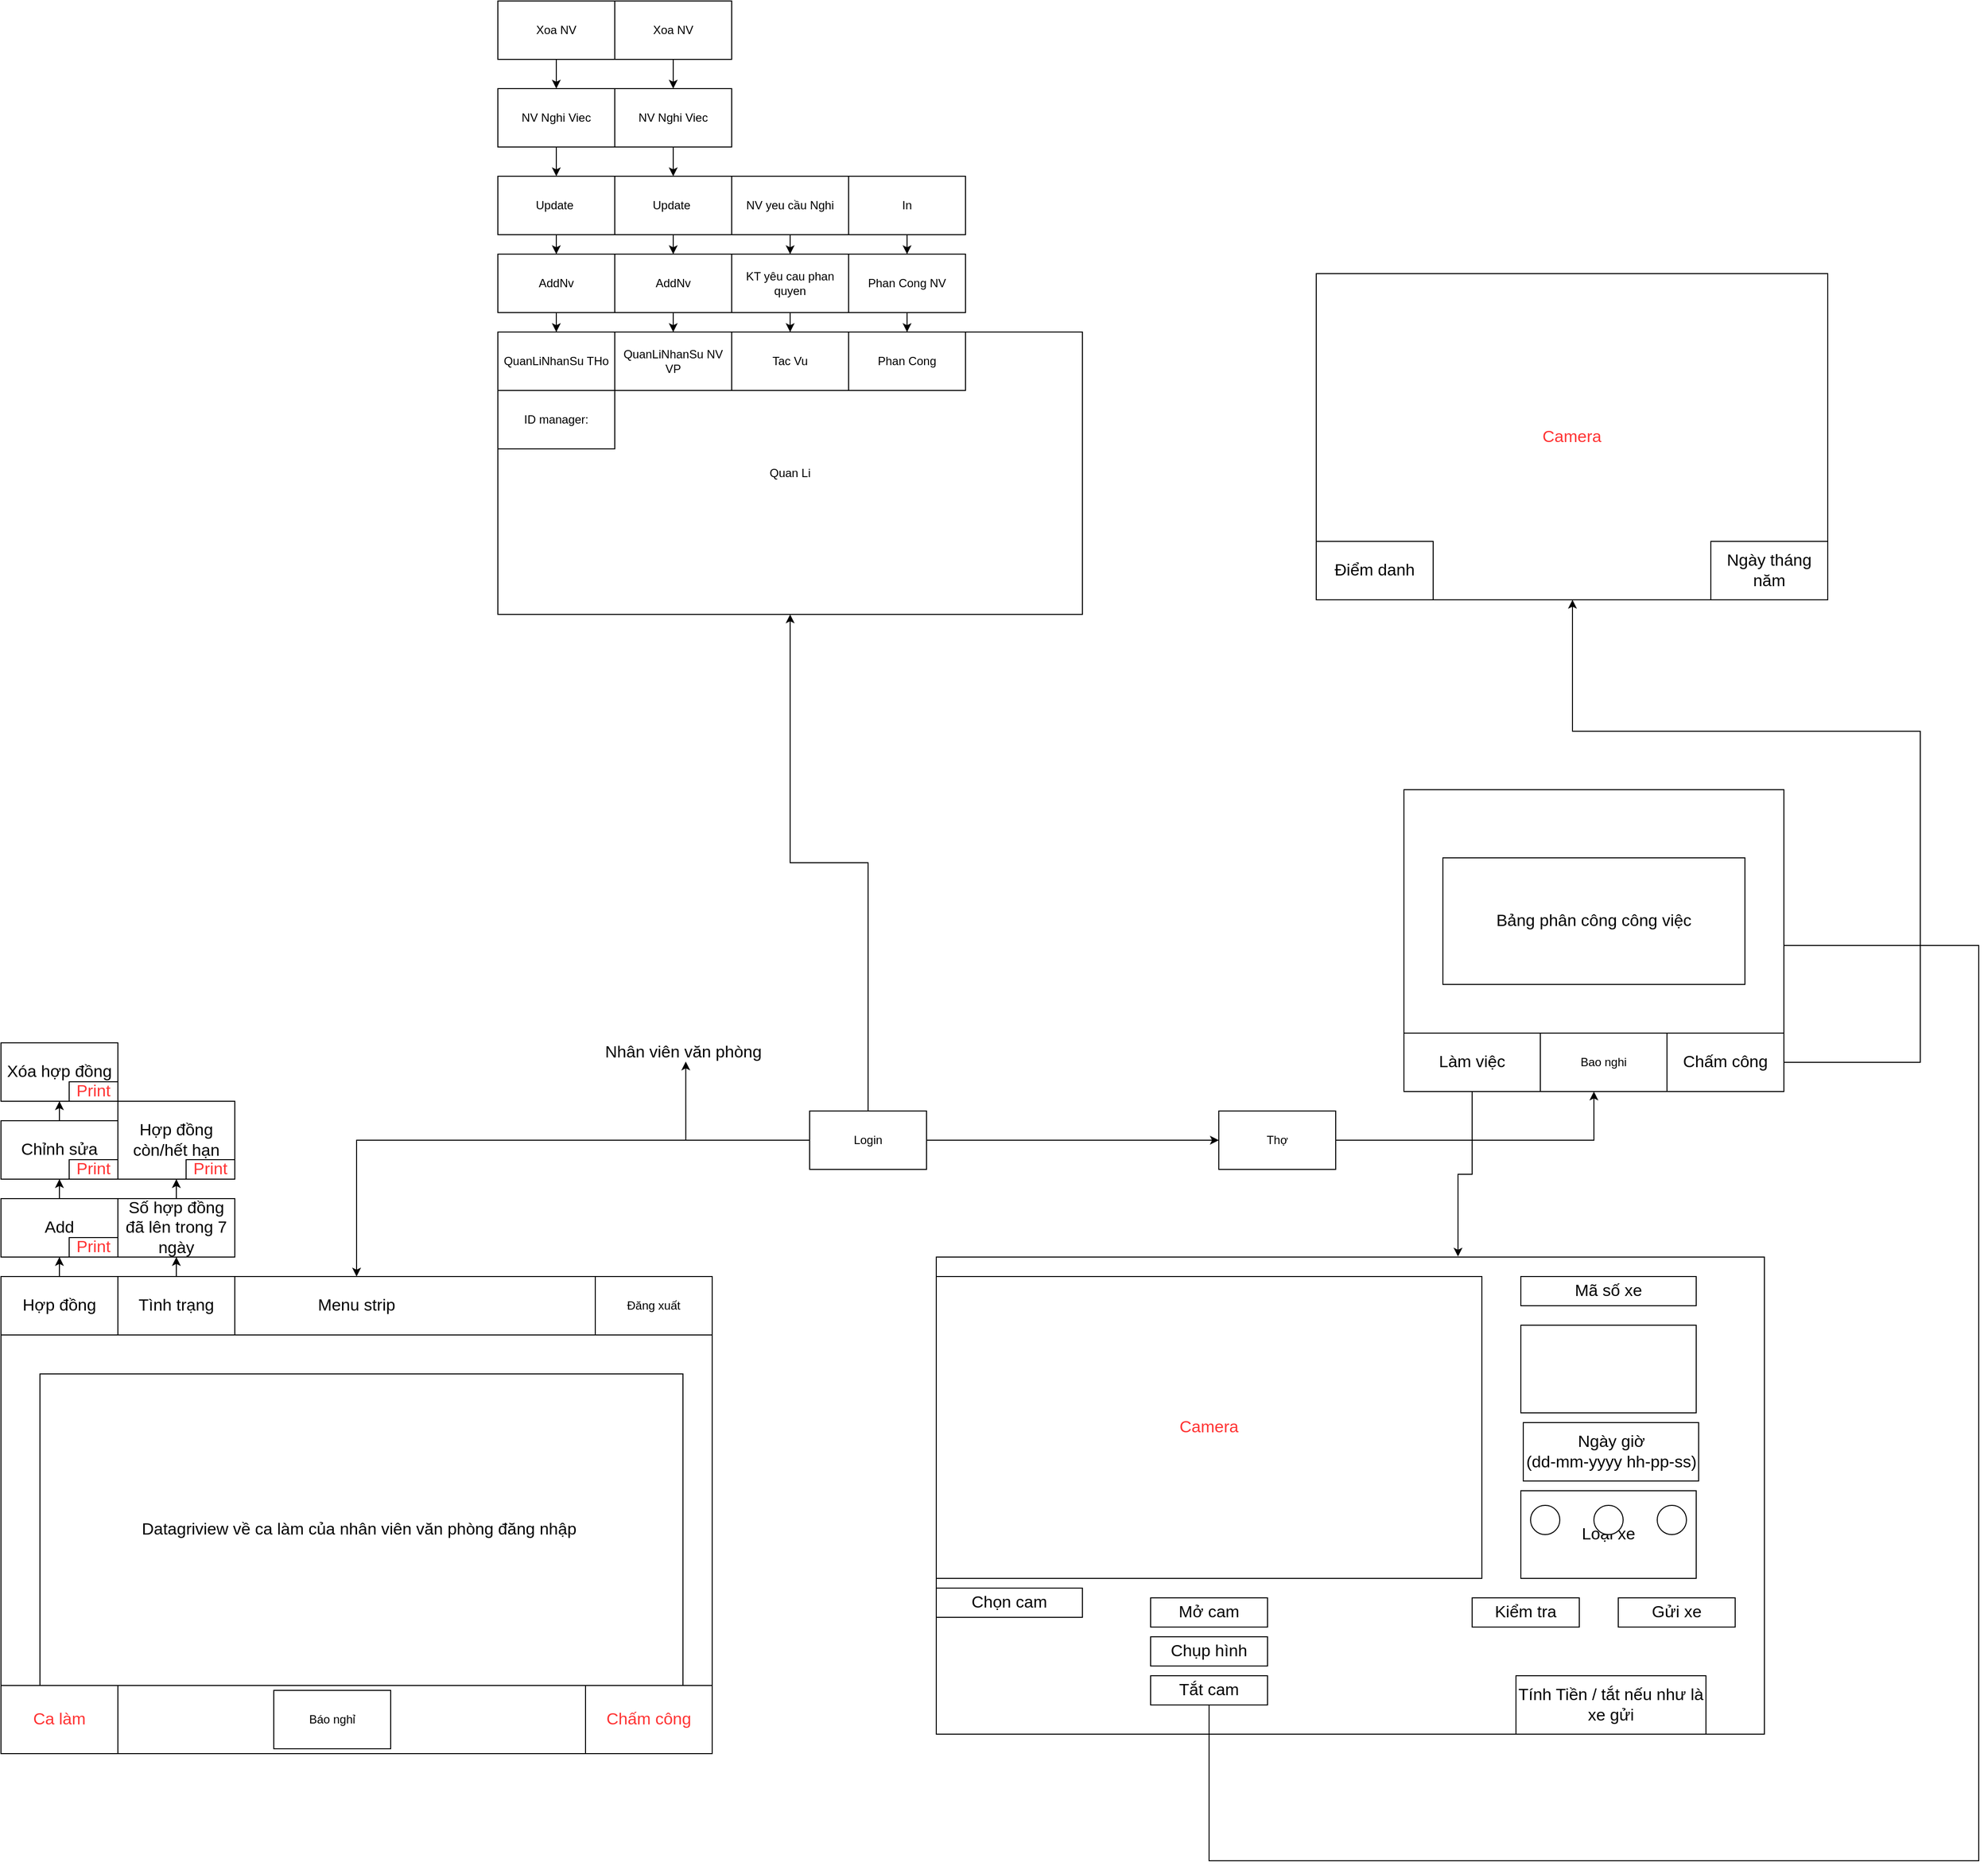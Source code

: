 <mxfile version="13.9.9" type="device"><diagram id="cZaAm-L3L8jquARNV6ch" name="Page-1"><mxGraphModel dx="980" dy="1661" grid="1" gridSize="10" guides="1" tooltips="1" connect="1" arrows="1" fold="1" page="1" pageScale="1" pageWidth="850" pageHeight="1100" math="0" shadow="0"><root><mxCell id="0"/><mxCell id="1" parent="0"/><mxCell id="08QIauzWuRcyj7Z-gWm9-30" value="" style="rounded=0;whiteSpace=wrap;html=1;" parent="1" vertex="1"><mxGeometry x="1000" y="230" width="850" height="490" as="geometry"/></mxCell><mxCell id="08QIauzWuRcyj7Z-gWm9-41" value="Loại xe" style="rounded=0;whiteSpace=wrap;html=1;fontSize=17;fontColor=#000000;" parent="1" vertex="1"><mxGeometry x="1600" y="470" width="180" height="90" as="geometry"/></mxCell><mxCell id="08QIauzWuRcyj7Z-gWm9-4" value="" style="edgeStyle=orthogonalEdgeStyle;rounded=0;orthogonalLoop=1;jettySize=auto;html=1;fontSize=17;entryX=0.516;entryY=0.96;entryDx=0;entryDy=0;entryPerimeter=0;" parent="1" source="08QIauzWuRcyj7Z-gWm9-1" target="08QIauzWuRcyj7Z-gWm9-2" edge="1"><mxGeometry relative="1" as="geometry"><mxPoint x="630" y="100" as="targetPoint"/></mxGeometry></mxCell><mxCell id="08QIauzWuRcyj7Z-gWm9-16" value="" style="edgeStyle=orthogonalEdgeStyle;rounded=0;orthogonalLoop=1;jettySize=auto;html=1;fontSize=17;" parent="1" source="08QIauzWuRcyj7Z-gWm9-1" target="08QIauzWuRcyj7Z-gWm9-7" edge="1"><mxGeometry relative="1" as="geometry"/></mxCell><mxCell id="08QIauzWuRcyj7Z-gWm9-29" value="" style="edgeStyle=orthogonalEdgeStyle;rounded=0;orthogonalLoop=1;jettySize=auto;html=1;fontSize=17;fontColor=#FF3333;" parent="1" source="08QIauzWuRcyj7Z-gWm9-1" target="08QIauzWuRcyj7Z-gWm9-28" edge="1"><mxGeometry relative="1" as="geometry"/></mxCell><mxCell id="-BP0p1ShiLAiLiZOJyuB-37" style="edgeStyle=orthogonalEdgeStyle;rounded=0;orthogonalLoop=1;jettySize=auto;html=1;" edge="1" parent="1" source="08QIauzWuRcyj7Z-gWm9-1" target="PUvTp5kTqjeFMIKjsh7H-2"><mxGeometry relative="1" as="geometry"/></mxCell><mxCell id="08QIauzWuRcyj7Z-gWm9-1" value="Login&lt;br&gt;" style="rounded=0;whiteSpace=wrap;html=1;" parent="1" vertex="1"><mxGeometry x="870" y="80" width="120" height="60" as="geometry"/></mxCell><mxCell id="08QIauzWuRcyj7Z-gWm9-2" value="&lt;font style=&quot;font-size: 17px&quot;&gt;Nhân viên văn phòng&lt;/font&gt;" style="text;html=1;align=center;verticalAlign=middle;resizable=0;points=[];autosize=1;strokeColor=none;fillColor=none;" parent="1" vertex="1"><mxGeometry x="650" y="10" width="180" height="20" as="geometry"/></mxCell><mxCell id="08QIauzWuRcyj7Z-gWm9-3" value="" style="rounded=0;whiteSpace=wrap;html=1;fontSize=17;" parent="1" vertex="1"><mxGeometry x="40" y="250" width="730" height="490" as="geometry"/></mxCell><mxCell id="08QIauzWuRcyj7Z-gWm9-7" value="Menu strip" style="rounded=0;whiteSpace=wrap;html=1;fontSize=17;" parent="1" vertex="1"><mxGeometry x="40" y="250" width="730" height="60" as="geometry"/></mxCell><mxCell id="08QIauzWuRcyj7Z-gWm9-8" value="Datagriview về ca làm của nhân viên văn phòng đăng nhập&amp;nbsp;" style="rounded=0;whiteSpace=wrap;html=1;fontSize=17;" parent="1" vertex="1"><mxGeometry x="80" y="350" width="660" height="320" as="geometry"/></mxCell><mxCell id="08QIauzWuRcyj7Z-gWm9-11" value="" style="edgeStyle=orthogonalEdgeStyle;rounded=0;orthogonalLoop=1;jettySize=auto;html=1;fontSize=17;" parent="1" source="08QIauzWuRcyj7Z-gWm9-9" target="08QIauzWuRcyj7Z-gWm9-10" edge="1"><mxGeometry relative="1" as="geometry"/></mxCell><mxCell id="08QIauzWuRcyj7Z-gWm9-9" value="Hợp đồng" style="rounded=0;whiteSpace=wrap;html=1;fontSize=17;" parent="1" vertex="1"><mxGeometry x="40" y="250" width="120" height="60" as="geometry"/></mxCell><mxCell id="08QIauzWuRcyj7Z-gWm9-13" value="" style="edgeStyle=orthogonalEdgeStyle;rounded=0;orthogonalLoop=1;jettySize=auto;html=1;fontSize=17;" parent="1" source="08QIauzWuRcyj7Z-gWm9-10" target="08QIauzWuRcyj7Z-gWm9-12" edge="1"><mxGeometry relative="1" as="geometry"/></mxCell><mxCell id="08QIauzWuRcyj7Z-gWm9-10" value="Add" style="rounded=0;whiteSpace=wrap;html=1;fontSize=17;" parent="1" vertex="1"><mxGeometry x="40" y="170" width="120" height="60" as="geometry"/></mxCell><mxCell id="08QIauzWuRcyj7Z-gWm9-15" value="" style="edgeStyle=orthogonalEdgeStyle;rounded=0;orthogonalLoop=1;jettySize=auto;html=1;fontSize=17;" parent="1" source="08QIauzWuRcyj7Z-gWm9-12" target="08QIauzWuRcyj7Z-gWm9-14" edge="1"><mxGeometry relative="1" as="geometry"/></mxCell><mxCell id="08QIauzWuRcyj7Z-gWm9-12" value="Chỉnh sửa" style="rounded=0;whiteSpace=wrap;html=1;fontSize=17;" parent="1" vertex="1"><mxGeometry x="40" y="90" width="120" height="60" as="geometry"/></mxCell><mxCell id="08QIauzWuRcyj7Z-gWm9-14" value="Xóa hợp đồng" style="rounded=0;whiteSpace=wrap;html=1;fontSize=17;" parent="1" vertex="1"><mxGeometry x="40" y="10" width="120" height="60" as="geometry"/></mxCell><mxCell id="08QIauzWuRcyj7Z-gWm9-20" value="" style="edgeStyle=orthogonalEdgeStyle;rounded=0;orthogonalLoop=1;jettySize=auto;html=1;fontSize=17;fontColor=#FF3333;" parent="1" source="08QIauzWuRcyj7Z-gWm9-17" target="08QIauzWuRcyj7Z-gWm9-19" edge="1"><mxGeometry relative="1" as="geometry"/></mxCell><mxCell id="08QIauzWuRcyj7Z-gWm9-17" value="Tình trạng" style="rounded=0;whiteSpace=wrap;html=1;fontSize=17;" parent="1" vertex="1"><mxGeometry x="160" y="250" width="120" height="60" as="geometry"/></mxCell><mxCell id="08QIauzWuRcyj7Z-gWm9-18" value="&lt;font color=&quot;#ff3333&quot;&gt;Ca làm&lt;/font&gt;" style="rounded=0;whiteSpace=wrap;html=1;fontSize=17;" parent="1" vertex="1"><mxGeometry x="40" y="670" width="120" height="70" as="geometry"/></mxCell><mxCell id="08QIauzWuRcyj7Z-gWm9-22" value="" style="edgeStyle=orthogonalEdgeStyle;rounded=0;orthogonalLoop=1;jettySize=auto;html=1;fontSize=17;fontColor=#FF3333;" parent="1" source="08QIauzWuRcyj7Z-gWm9-19" target="08QIauzWuRcyj7Z-gWm9-21" edge="1"><mxGeometry relative="1" as="geometry"/></mxCell><mxCell id="08QIauzWuRcyj7Z-gWm9-19" value="Số hợp đồng đã lên trong 7 ngày" style="whiteSpace=wrap;html=1;fontSize=17;rounded=0;" parent="1" vertex="1"><mxGeometry x="160" y="170" width="120" height="60" as="geometry"/></mxCell><mxCell id="08QIauzWuRcyj7Z-gWm9-21" value="Hợp đồng còn/hết hạn" style="whiteSpace=wrap;html=1;fontSize=17;rounded=0;" parent="1" vertex="1"><mxGeometry x="160" y="70" width="120" height="80" as="geometry"/></mxCell><mxCell id="08QIauzWuRcyj7Z-gWm9-23" value="Chấm công" style="rounded=0;whiteSpace=wrap;html=1;fontSize=17;fontColor=#FF3333;" parent="1" vertex="1"><mxGeometry x="640" y="670" width="130" height="70" as="geometry"/></mxCell><mxCell id="08QIauzWuRcyj7Z-gWm9-24" value="Print" style="rounded=0;whiteSpace=wrap;html=1;fontSize=17;fontColor=#FF3333;" parent="1" vertex="1"><mxGeometry x="110" y="210" width="50" height="20" as="geometry"/></mxCell><mxCell id="08QIauzWuRcyj7Z-gWm9-25" value="Print" style="rounded=0;whiteSpace=wrap;html=1;fontSize=17;fontColor=#FF3333;" parent="1" vertex="1"><mxGeometry x="110" y="130" width="50" height="20" as="geometry"/></mxCell><mxCell id="08QIauzWuRcyj7Z-gWm9-26" value="Print" style="rounded=0;whiteSpace=wrap;html=1;fontSize=17;fontColor=#FF3333;" parent="1" vertex="1"><mxGeometry x="110" y="50" width="50" height="20" as="geometry"/></mxCell><mxCell id="08QIauzWuRcyj7Z-gWm9-27" value="Print" style="rounded=0;whiteSpace=wrap;html=1;fontSize=17;fontColor=#FF3333;" parent="1" vertex="1"><mxGeometry x="230" y="130" width="50" height="20" as="geometry"/></mxCell><mxCell id="08QIauzWuRcyj7Z-gWm9-56" value="" style="edgeStyle=orthogonalEdgeStyle;rounded=0;orthogonalLoop=1;jettySize=auto;html=1;fontSize=17;fontColor=#000000;" parent="1" source="08QIauzWuRcyj7Z-gWm9-28" target="08QIauzWuRcyj7Z-gWm9-55" edge="1"><mxGeometry relative="1" as="geometry"/></mxCell><mxCell id="08QIauzWuRcyj7Z-gWm9-28" value="Thợ&lt;br&gt;" style="rounded=0;whiteSpace=wrap;html=1;" parent="1" vertex="1"><mxGeometry x="1290" y="80" width="120" height="60" as="geometry"/></mxCell><mxCell id="08QIauzWuRcyj7Z-gWm9-32" value="Camera" style="rounded=0;whiteSpace=wrap;html=1;fontSize=17;fontColor=#FF3333;" parent="1" vertex="1"><mxGeometry x="1000" y="250" width="560" height="310" as="geometry"/></mxCell><mxCell id="08QIauzWuRcyj7Z-gWm9-33" value="&lt;font color=&quot;#000000&quot;&gt;Chọn cam&lt;/font&gt;" style="rounded=0;whiteSpace=wrap;html=1;fontSize=17;fontColor=#FF3333;" parent="1" vertex="1"><mxGeometry x="1000" y="570" width="150" height="30" as="geometry"/></mxCell><mxCell id="08QIauzWuRcyj7Z-gWm9-34" value="Mở cam" style="rounded=0;whiteSpace=wrap;html=1;fontSize=17;fontColor=#000000;" parent="1" vertex="1"><mxGeometry x="1220" y="580" width="120" height="30" as="geometry"/></mxCell><mxCell id="08QIauzWuRcyj7Z-gWm9-62" style="edgeStyle=orthogonalEdgeStyle;rounded=0;orthogonalLoop=1;jettySize=auto;html=1;entryX=0.604;entryY=0.993;entryDx=0;entryDy=0;entryPerimeter=0;fontSize=17;fontColor=#000000;" parent="1" source="08QIauzWuRcyj7Z-gWm9-35" target="08QIauzWuRcyj7Z-gWm9-55" edge="1"><mxGeometry relative="1" as="geometry"><Array as="points"><mxPoint x="1280" y="850"/><mxPoint x="2070" y="850"/><mxPoint x="2070" y="-90"/><mxPoint x="1716" y="-90"/></Array></mxGeometry></mxCell><mxCell id="08QIauzWuRcyj7Z-gWm9-35" value="Tắt cam" style="rounded=0;whiteSpace=wrap;html=1;fontSize=17;fontColor=#000000;" parent="1" vertex="1"><mxGeometry x="1220" y="660" width="120" height="30" as="geometry"/></mxCell><mxCell id="08QIauzWuRcyj7Z-gWm9-36" value="Chụp hình" style="rounded=0;whiteSpace=wrap;html=1;fontSize=17;fontColor=#000000;" parent="1" vertex="1"><mxGeometry x="1220" y="620" width="120" height="30" as="geometry"/></mxCell><mxCell id="08QIauzWuRcyj7Z-gWm9-37" value="Mã số xe" style="rounded=0;whiteSpace=wrap;html=1;fontSize=17;fontColor=#000000;" parent="1" vertex="1"><mxGeometry x="1600" y="250" width="180" height="30" as="geometry"/></mxCell><mxCell id="08QIauzWuRcyj7Z-gWm9-38" value="" style="ellipse;whiteSpace=wrap;html=1;aspect=fixed;fontSize=17;fontColor=#000000;" parent="1" vertex="1"><mxGeometry x="1610" y="485" width="30" height="30" as="geometry"/></mxCell><mxCell id="08QIauzWuRcyj7Z-gWm9-39" value="" style="ellipse;whiteSpace=wrap;html=1;aspect=fixed;fontSize=17;fontColor=#000000;" parent="1" vertex="1"><mxGeometry x="1675" y="485" width="30" height="30" as="geometry"/></mxCell><mxCell id="08QIauzWuRcyj7Z-gWm9-40" value="" style="ellipse;whiteSpace=wrap;html=1;aspect=fixed;fontSize=17;fontColor=#000000;" parent="1" vertex="1"><mxGeometry x="1740" y="485" width="30" height="30" as="geometry"/></mxCell><mxCell id="08QIauzWuRcyj7Z-gWm9-45" value="Ngày giờ &lt;br&gt;(dd-mm-yyyy hh-pp-ss)" style="rounded=0;whiteSpace=wrap;html=1;fontSize=17;fontColor=#000000;" parent="1" vertex="1"><mxGeometry x="1602.5" y="400" width="180" height="60" as="geometry"/></mxCell><mxCell id="08QIauzWuRcyj7Z-gWm9-46" value="Kiểm tra" style="rounded=0;whiteSpace=wrap;html=1;fontSize=17;fontColor=#000000;" parent="1" vertex="1"><mxGeometry x="1550" y="580" width="110" height="30" as="geometry"/></mxCell><mxCell id="08QIauzWuRcyj7Z-gWm9-47" value="Tính Tiền / tắt nếu như là xe gửi" style="rounded=0;whiteSpace=wrap;html=1;fontSize=17;fontColor=#000000;" parent="1" vertex="1"><mxGeometry x="1595" y="660" width="195" height="60" as="geometry"/></mxCell><mxCell id="08QIauzWuRcyj7Z-gWm9-49" value="Gửi xe" style="rounded=0;whiteSpace=wrap;html=1;fontSize=17;fontColor=#000000;" parent="1" vertex="1"><mxGeometry x="1700" y="580" width="120" height="30" as="geometry"/></mxCell><mxCell id="08QIauzWuRcyj7Z-gWm9-50" value="Camera" style="whiteSpace=wrap;html=1;fontSize=17;fontColor=#FF3333;rounded=0;" parent="1" vertex="1"><mxGeometry x="1390" y="-780" width="525" height="335" as="geometry"/></mxCell><mxCell id="08QIauzWuRcyj7Z-gWm9-52" value="Điểm danh" style="rounded=0;whiteSpace=wrap;html=1;fontSize=17;fontColor=#000000;" parent="1" vertex="1"><mxGeometry x="1390" y="-505" width="120" height="60" as="geometry"/></mxCell><mxCell id="08QIauzWuRcyj7Z-gWm9-53" value="Ngày tháng năm" style="rounded=0;whiteSpace=wrap;html=1;fontSize=17;fontColor=#000000;" parent="1" vertex="1"><mxGeometry x="1795" y="-505" width="120" height="60" as="geometry"/></mxCell><mxCell id="08QIauzWuRcyj7Z-gWm9-55" value="" style="rounded=0;whiteSpace=wrap;html=1;" parent="1" vertex="1"><mxGeometry x="1480" y="-250" width="390" height="310" as="geometry"/></mxCell><mxCell id="08QIauzWuRcyj7Z-gWm9-57" value="Bảng phân công công việc" style="rounded=0;whiteSpace=wrap;html=1;fontSize=17;fontColor=#000000;" parent="1" vertex="1"><mxGeometry x="1520" y="-180" width="310" height="130" as="geometry"/></mxCell><mxCell id="08QIauzWuRcyj7Z-gWm9-63" style="edgeStyle=orthogonalEdgeStyle;rounded=0;orthogonalLoop=1;jettySize=auto;html=1;fontSize=17;fontColor=#000000;" parent="1" source="08QIauzWuRcyj7Z-gWm9-58" target="08QIauzWuRcyj7Z-gWm9-50" edge="1"><mxGeometry relative="1" as="geometry"><Array as="points"><mxPoint x="2010" y="30"/><mxPoint x="2010" y="-310"/><mxPoint x="1653" y="-310"/></Array></mxGeometry></mxCell><mxCell id="08QIauzWuRcyj7Z-gWm9-58" value="Chấm công" style="rounded=0;whiteSpace=wrap;html=1;fontSize=17;fontColor=#000000;" parent="1" vertex="1"><mxGeometry x="1750" width="120" height="60" as="geometry"/></mxCell><mxCell id="08QIauzWuRcyj7Z-gWm9-60" style="edgeStyle=orthogonalEdgeStyle;rounded=0;orthogonalLoop=1;jettySize=auto;html=1;entryX=0.63;entryY=-0.001;entryDx=0;entryDy=0;entryPerimeter=0;fontSize=17;fontColor=#000000;" parent="1" source="08QIauzWuRcyj7Z-gWm9-59" target="08QIauzWuRcyj7Z-gWm9-30" edge="1"><mxGeometry relative="1" as="geometry"/></mxCell><mxCell id="08QIauzWuRcyj7Z-gWm9-59" value="Làm việc" style="rounded=0;whiteSpace=wrap;html=1;fontSize=17;fontColor=#000000;" parent="1" vertex="1"><mxGeometry x="1480" width="140" height="60" as="geometry"/></mxCell><mxCell id="V6vNNWeXyZgdo5-P4NZX-2" value="Đăng xuất" style="rounded=0;whiteSpace=wrap;html=1;" parent="1" vertex="1"><mxGeometry x="650" y="250" width="120" height="60" as="geometry"/></mxCell><mxCell id="PUvTp5kTqjeFMIKjsh7H-1" value="" style="rounded=0;whiteSpace=wrap;html=1;" parent="1" vertex="1"><mxGeometry x="1600" y="300" width="180" height="90" as="geometry"/></mxCell><mxCell id="PUvTp5kTqjeFMIKjsh7H-2" value="Quan Li" style="rounded=0;whiteSpace=wrap;html=1;" parent="1" vertex="1"><mxGeometry x="550" y="-720" width="600" height="290" as="geometry"/></mxCell><mxCell id="PUvTp5kTqjeFMIKjsh7H-3" value="QuanLiNhanSu NV VP" style="rounded=0;whiteSpace=wrap;html=1;" parent="1" vertex="1"><mxGeometry x="670" y="-720" width="120" height="60" as="geometry"/></mxCell><mxCell id="-BP0p1ShiLAiLiZOJyuB-1" value="" style="edgeStyle=orthogonalEdgeStyle;rounded=0;orthogonalLoop=1;jettySize=auto;html=1;" edge="1" parent="1" source="PUvTp5kTqjeFMIKjsh7H-4" target="PUvTp5kTqjeFMIKjsh7H-3"><mxGeometry relative="1" as="geometry"/></mxCell><mxCell id="PUvTp5kTqjeFMIKjsh7H-4" value="AddNv" style="rounded=0;whiteSpace=wrap;html=1;" parent="1" vertex="1"><mxGeometry x="670" y="-800" width="120" height="60" as="geometry"/></mxCell><mxCell id="-BP0p1ShiLAiLiZOJyuB-2" value="" style="edgeStyle=orthogonalEdgeStyle;rounded=0;orthogonalLoop=1;jettySize=auto;html=1;" edge="1" parent="1" source="PUvTp5kTqjeFMIKjsh7H-5" target="PUvTp5kTqjeFMIKjsh7H-4"><mxGeometry relative="1" as="geometry"/></mxCell><mxCell id="PUvTp5kTqjeFMIKjsh7H-5" value="Update&amp;nbsp;" style="rounded=0;whiteSpace=wrap;html=1;" parent="1" vertex="1"><mxGeometry x="670" y="-880" width="120" height="60" as="geometry"/></mxCell><mxCell id="-BP0p1ShiLAiLiZOJyuB-3" value="" style="edgeStyle=orthogonalEdgeStyle;rounded=0;orthogonalLoop=1;jettySize=auto;html=1;" edge="1" parent="1" source="PUvTp5kTqjeFMIKjsh7H-6" target="PUvTp5kTqjeFMIKjsh7H-5"><mxGeometry relative="1" as="geometry"/></mxCell><mxCell id="PUvTp5kTqjeFMIKjsh7H-6" value="NV Nghi Viec" style="rounded=0;whiteSpace=wrap;html=1;" parent="1" vertex="1"><mxGeometry x="670" y="-970" width="120" height="60" as="geometry"/></mxCell><mxCell id="-BP0p1ShiLAiLiZOJyuB-5" value="" style="edgeStyle=orthogonalEdgeStyle;rounded=0;orthogonalLoop=1;jettySize=auto;html=1;" edge="1" parent="1" source="-BP0p1ShiLAiLiZOJyuB-4" target="PUvTp5kTqjeFMIKjsh7H-6"><mxGeometry relative="1" as="geometry"/></mxCell><mxCell id="-BP0p1ShiLAiLiZOJyuB-4" value="Xoa NV" style="rounded=0;whiteSpace=wrap;html=1;" vertex="1" parent="1"><mxGeometry x="670" y="-1060" width="120" height="60" as="geometry"/></mxCell><mxCell id="-BP0p1ShiLAiLiZOJyuB-6" value="QuanLiNhanSu THo" style="rounded=0;whiteSpace=wrap;html=1;" vertex="1" parent="1"><mxGeometry x="550" y="-720" width="120" height="60" as="geometry"/></mxCell><mxCell id="-BP0p1ShiLAiLiZOJyuB-7" value="" style="edgeStyle=orthogonalEdgeStyle;rounded=0;orthogonalLoop=1;jettySize=auto;html=1;" edge="1" parent="1" source="-BP0p1ShiLAiLiZOJyuB-8" target="-BP0p1ShiLAiLiZOJyuB-6"><mxGeometry relative="1" as="geometry"/></mxCell><mxCell id="-BP0p1ShiLAiLiZOJyuB-8" value="AddNv" style="rounded=0;whiteSpace=wrap;html=1;" vertex="1" parent="1"><mxGeometry x="550" y="-800" width="120" height="60" as="geometry"/></mxCell><mxCell id="-BP0p1ShiLAiLiZOJyuB-9" value="" style="edgeStyle=orthogonalEdgeStyle;rounded=0;orthogonalLoop=1;jettySize=auto;html=1;" edge="1" parent="1" source="-BP0p1ShiLAiLiZOJyuB-10" target="-BP0p1ShiLAiLiZOJyuB-8"><mxGeometry relative="1" as="geometry"/></mxCell><mxCell id="-BP0p1ShiLAiLiZOJyuB-10" value="Update&amp;nbsp;" style="rounded=0;whiteSpace=wrap;html=1;" vertex="1" parent="1"><mxGeometry x="550" y="-880" width="120" height="60" as="geometry"/></mxCell><mxCell id="-BP0p1ShiLAiLiZOJyuB-11" value="" style="edgeStyle=orthogonalEdgeStyle;rounded=0;orthogonalLoop=1;jettySize=auto;html=1;" edge="1" parent="1" source="-BP0p1ShiLAiLiZOJyuB-12" target="-BP0p1ShiLAiLiZOJyuB-10"><mxGeometry relative="1" as="geometry"/></mxCell><mxCell id="-BP0p1ShiLAiLiZOJyuB-12" value="NV Nghi Viec" style="rounded=0;whiteSpace=wrap;html=1;" vertex="1" parent="1"><mxGeometry x="550" y="-970" width="120" height="60" as="geometry"/></mxCell><mxCell id="-BP0p1ShiLAiLiZOJyuB-13" value="" style="edgeStyle=orthogonalEdgeStyle;rounded=0;orthogonalLoop=1;jettySize=auto;html=1;" edge="1" parent="1" source="-BP0p1ShiLAiLiZOJyuB-14" target="-BP0p1ShiLAiLiZOJyuB-12"><mxGeometry relative="1" as="geometry"/></mxCell><mxCell id="-BP0p1ShiLAiLiZOJyuB-14" value="Xoa NV" style="rounded=0;whiteSpace=wrap;html=1;" vertex="1" parent="1"><mxGeometry x="550" y="-1060" width="120" height="60" as="geometry"/></mxCell><mxCell id="-BP0p1ShiLAiLiZOJyuB-25" value="Tac Vu" style="rounded=0;whiteSpace=wrap;html=1;" vertex="1" parent="1"><mxGeometry x="790" y="-720" width="120" height="60" as="geometry"/></mxCell><mxCell id="-BP0p1ShiLAiLiZOJyuB-27" value="" style="edgeStyle=orthogonalEdgeStyle;rounded=0;orthogonalLoop=1;jettySize=auto;html=1;" edge="1" parent="1" source="-BP0p1ShiLAiLiZOJyuB-26" target="-BP0p1ShiLAiLiZOJyuB-25"><mxGeometry relative="1" as="geometry"/></mxCell><mxCell id="-BP0p1ShiLAiLiZOJyuB-26" value="KT yêu cau phan quyen" style="rounded=0;whiteSpace=wrap;html=1;" vertex="1" parent="1"><mxGeometry x="790" y="-800" width="120" height="60" as="geometry"/></mxCell><mxCell id="-BP0p1ShiLAiLiZOJyuB-29" value="" style="edgeStyle=orthogonalEdgeStyle;rounded=0;orthogonalLoop=1;jettySize=auto;html=1;" edge="1" parent="1" source="-BP0p1ShiLAiLiZOJyuB-28" target="-BP0p1ShiLAiLiZOJyuB-26"><mxGeometry relative="1" as="geometry"/></mxCell><mxCell id="-BP0p1ShiLAiLiZOJyuB-28" value="NV yeu cầu Nghi" style="rounded=0;whiteSpace=wrap;html=1;" vertex="1" parent="1"><mxGeometry x="790" y="-880" width="120" height="60" as="geometry"/></mxCell><mxCell id="-BP0p1ShiLAiLiZOJyuB-30" value="Phan Cong" style="rounded=0;whiteSpace=wrap;html=1;" vertex="1" parent="1"><mxGeometry x="910" y="-720" width="120" height="60" as="geometry"/></mxCell><mxCell id="-BP0p1ShiLAiLiZOJyuB-35" value="" style="edgeStyle=orthogonalEdgeStyle;rounded=0;orthogonalLoop=1;jettySize=auto;html=1;" edge="1" parent="1" source="-BP0p1ShiLAiLiZOJyuB-32" target="-BP0p1ShiLAiLiZOJyuB-30"><mxGeometry relative="1" as="geometry"/></mxCell><mxCell id="-BP0p1ShiLAiLiZOJyuB-32" value="Phan Cong NV" style="rounded=0;whiteSpace=wrap;html=1;" vertex="1" parent="1"><mxGeometry x="910" y="-800" width="120" height="60" as="geometry"/></mxCell><mxCell id="-BP0p1ShiLAiLiZOJyuB-34" value="" style="edgeStyle=orthogonalEdgeStyle;rounded=0;orthogonalLoop=1;jettySize=auto;html=1;" edge="1" parent="1" source="-BP0p1ShiLAiLiZOJyuB-33" target="-BP0p1ShiLAiLiZOJyuB-32"><mxGeometry relative="1" as="geometry"/></mxCell><mxCell id="-BP0p1ShiLAiLiZOJyuB-33" value="In" style="rounded=0;whiteSpace=wrap;html=1;" vertex="1" parent="1"><mxGeometry x="910" y="-880" width="120" height="60" as="geometry"/></mxCell><mxCell id="-BP0p1ShiLAiLiZOJyuB-36" value="ID manager:" style="rounded=0;whiteSpace=wrap;html=1;" vertex="1" parent="1"><mxGeometry x="550" y="-660" width="120" height="60" as="geometry"/></mxCell><mxCell id="-BP0p1ShiLAiLiZOJyuB-38" value="Bao nghi" style="rounded=0;whiteSpace=wrap;html=1;" vertex="1" parent="1"><mxGeometry x="1620" width="130" height="60" as="geometry"/></mxCell><mxCell id="-BP0p1ShiLAiLiZOJyuB-39" value="Báo nghỉ" style="rounded=0;whiteSpace=wrap;html=1;" vertex="1" parent="1"><mxGeometry x="320" y="675" width="120" height="60" as="geometry"/></mxCell></root></mxGraphModel></diagram></mxfile>